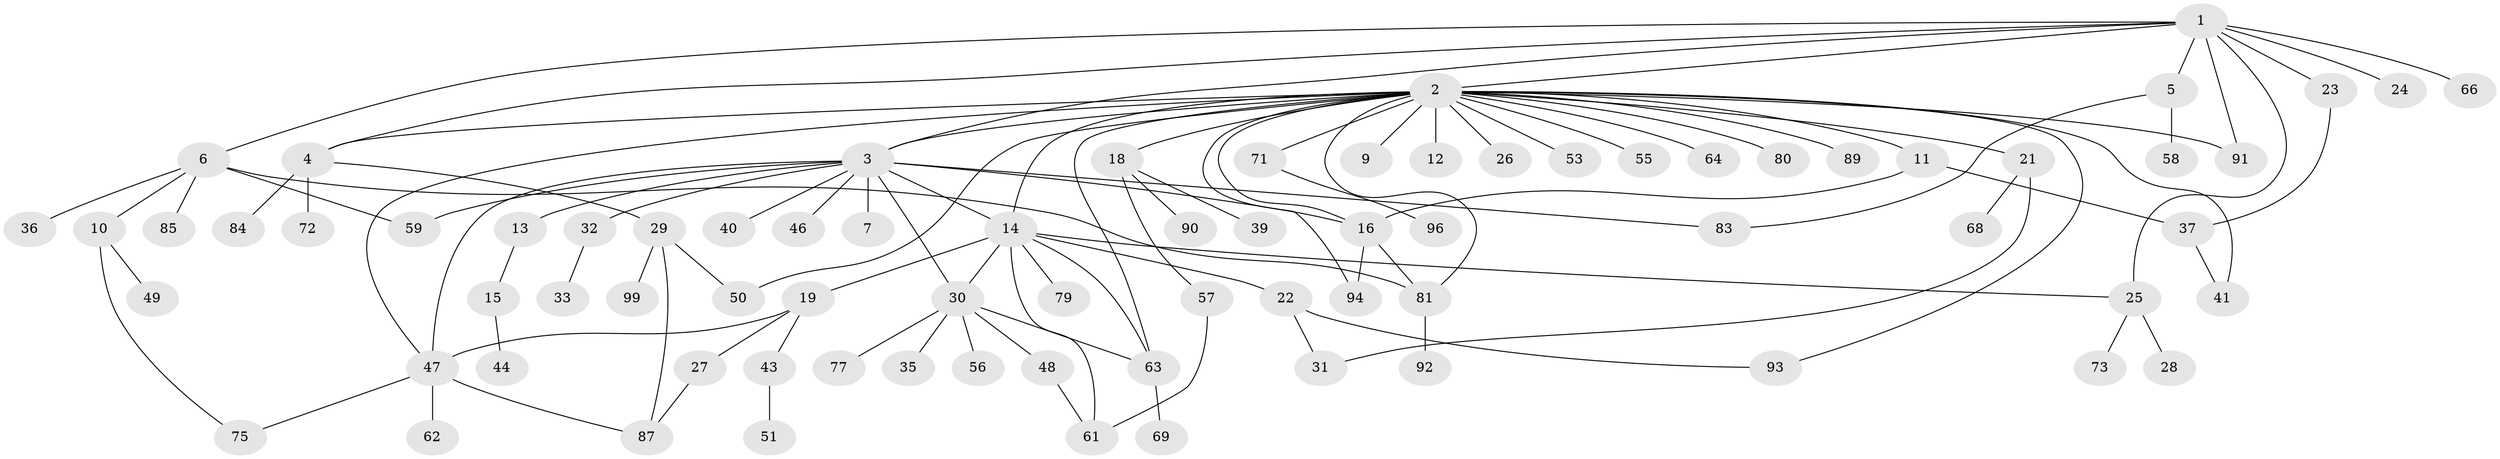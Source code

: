 // original degree distribution, {11: 0.01, 25: 0.01, 7: 0.02, 5: 0.03, 4: 0.11, 1: 0.43, 8: 0.01, 3: 0.12, 2: 0.25, 6: 0.01}
// Generated by graph-tools (version 1.1) at 2025/38/02/21/25 10:38:54]
// undirected, 77 vertices, 103 edges
graph export_dot {
graph [start="1"]
  node [color=gray90,style=filled];
  1 [super="+54"];
  2 [super="+34"];
  3 [super="+8"];
  4;
  5 [super="+97"];
  6 [super="+17"];
  7;
  9;
  10;
  11 [super="+86"];
  12;
  13;
  14 [super="+20"];
  15 [super="+100"];
  16 [super="+52"];
  18 [super="+42"];
  19 [super="+70"];
  21;
  22 [super="+82"];
  23 [super="+67"];
  24;
  25 [super="+45"];
  26;
  27;
  28;
  29 [super="+76"];
  30 [super="+60"];
  31;
  32 [super="+65"];
  33;
  35;
  36;
  37 [super="+38"];
  39;
  40;
  41;
  43;
  44;
  46;
  47 [super="+74"];
  48;
  49;
  50 [super="+88"];
  51 [super="+95"];
  53;
  55;
  56;
  57;
  58;
  59;
  61 [super="+98"];
  62;
  63;
  64;
  66;
  68;
  69 [super="+78"];
  71;
  72;
  73;
  75;
  77;
  79;
  80;
  81;
  83;
  84;
  85;
  87;
  89;
  90;
  91;
  92;
  93;
  94;
  96;
  99;
  1 -- 2;
  1 -- 4;
  1 -- 5;
  1 -- 6;
  1 -- 23;
  1 -- 24;
  1 -- 25;
  1 -- 66;
  1 -- 91;
  1 -- 3;
  2 -- 3;
  2 -- 4;
  2 -- 9;
  2 -- 11;
  2 -- 12;
  2 -- 14;
  2 -- 16;
  2 -- 18;
  2 -- 21;
  2 -- 26;
  2 -- 41;
  2 -- 47;
  2 -- 50;
  2 -- 53;
  2 -- 55;
  2 -- 64;
  2 -- 71;
  2 -- 80;
  2 -- 81;
  2 -- 89;
  2 -- 91;
  2 -- 93;
  2 -- 94;
  2 -- 63;
  3 -- 7;
  3 -- 13;
  3 -- 32;
  3 -- 40;
  3 -- 46;
  3 -- 14;
  3 -- 83;
  3 -- 59;
  3 -- 47;
  3 -- 30;
  3 -- 16;
  4 -- 29;
  4 -- 72;
  4 -- 84;
  5 -- 58;
  5 -- 83;
  6 -- 10;
  6 -- 59;
  6 -- 85;
  6 -- 81;
  6 -- 36;
  10 -- 49;
  10 -- 75;
  11 -- 16;
  11 -- 37;
  13 -- 15;
  14 -- 19;
  14 -- 22;
  14 -- 30;
  14 -- 63;
  14 -- 25;
  14 -- 61;
  14 -- 79;
  15 -- 44;
  16 -- 81;
  16 -- 94;
  18 -- 39;
  18 -- 57;
  18 -- 90;
  19 -- 27;
  19 -- 43;
  19 -- 47;
  21 -- 31;
  21 -- 68;
  22 -- 31;
  22 -- 93;
  23 -- 37;
  25 -- 28;
  25 -- 73;
  27 -- 87;
  29 -- 50;
  29 -- 99;
  29 -- 87;
  30 -- 35;
  30 -- 48;
  30 -- 56;
  30 -- 63;
  30 -- 77;
  32 -- 33;
  37 -- 41;
  43 -- 51;
  47 -- 62;
  47 -- 75;
  47 -- 87;
  48 -- 61;
  57 -- 61;
  63 -- 69;
  71 -- 96;
  81 -- 92;
}
